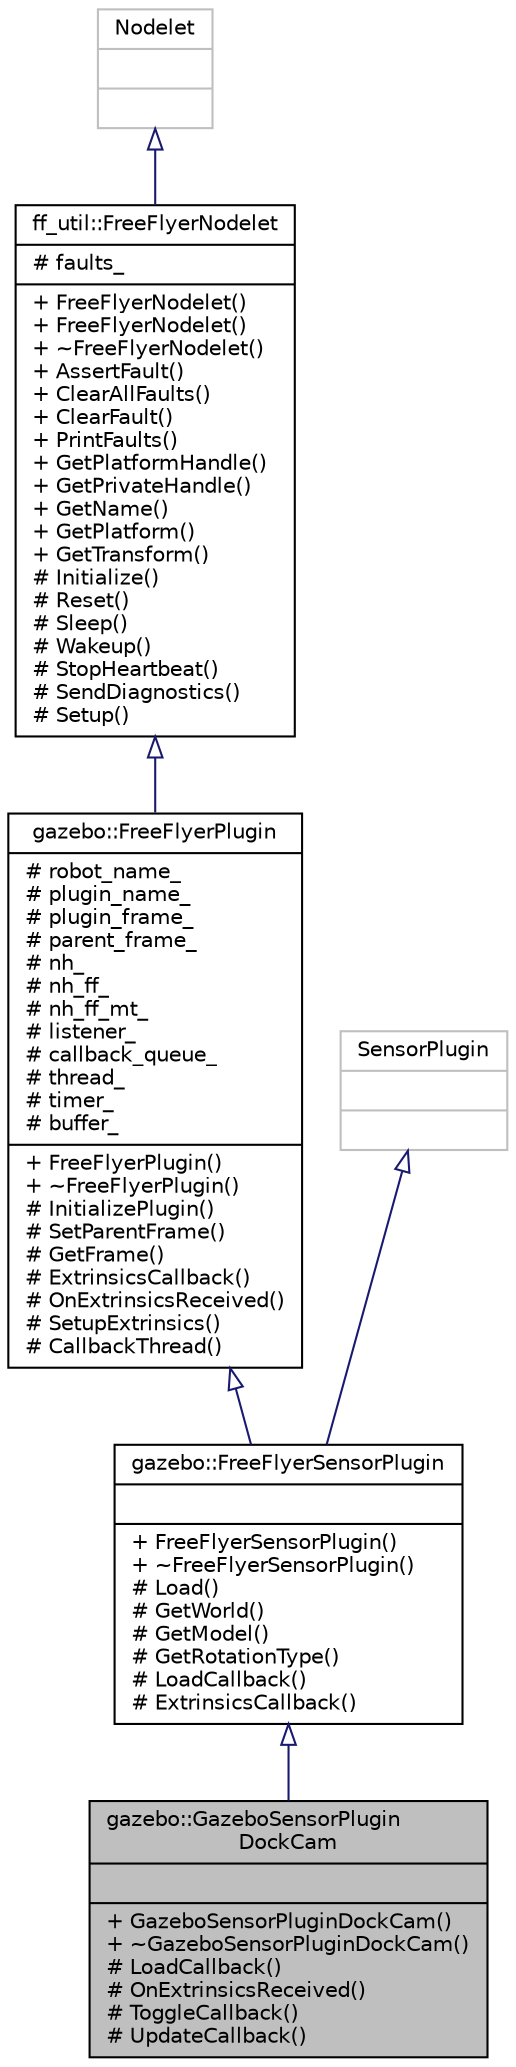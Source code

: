 digraph "gazebo::GazeboSensorPluginDockCam"
{
 // LATEX_PDF_SIZE
  edge [fontname="Helvetica",fontsize="10",labelfontname="Helvetica",labelfontsize="10"];
  node [fontname="Helvetica",fontsize="10",shape=record];
  Node1 [label="{gazebo::GazeboSensorPlugin\lDockCam\n||+ GazeboSensorPluginDockCam()\l+ ~GazeboSensorPluginDockCam()\l# LoadCallback()\l# OnExtrinsicsReceived()\l# ToggleCallback()\l# UpdateCallback()\l}",height=0.2,width=0.4,color="black", fillcolor="grey75", style="filled", fontcolor="black",tooltip=" "];
  Node2 -> Node1 [dir="back",color="midnightblue",fontsize="10",style="solid",arrowtail="onormal",fontname="Helvetica"];
  Node2 [label="{gazebo::FreeFlyerSensorPlugin\n||+ FreeFlyerSensorPlugin()\l+ ~FreeFlyerSensorPlugin()\l# Load()\l# GetWorld()\l# GetModel()\l# GetRotationType()\l# LoadCallback()\l# ExtrinsicsCallback()\l}",height=0.2,width=0.4,color="black", fillcolor="white", style="filled",URL="$classgazebo_1_1FreeFlyerSensorPlugin.html",tooltip=" "];
  Node3 -> Node2 [dir="back",color="midnightblue",fontsize="10",style="solid",arrowtail="onormal",fontname="Helvetica"];
  Node3 [label="{gazebo::FreeFlyerPlugin\n|# robot_name_\l# plugin_name_\l# plugin_frame_\l# parent_frame_\l# nh_\l# nh_ff_\l# nh_ff_mt_\l# listener_\l# callback_queue_\l# thread_\l# timer_\l# buffer_\l|+ FreeFlyerPlugin()\l+ ~FreeFlyerPlugin()\l# InitializePlugin()\l# SetParentFrame()\l# GetFrame()\l# ExtrinsicsCallback()\l# OnExtrinsicsReceived()\l# SetupExtrinsics()\l# CallbackThread()\l}",height=0.2,width=0.4,color="black", fillcolor="white", style="filled",URL="$classgazebo_1_1FreeFlyerPlugin.html",tooltip=" "];
  Node4 -> Node3 [dir="back",color="midnightblue",fontsize="10",style="solid",arrowtail="onormal",fontname="Helvetica"];
  Node4 [label="{ff_util::FreeFlyerNodelet\n|# faults_\l|+ FreeFlyerNodelet()\l+ FreeFlyerNodelet()\l+ ~FreeFlyerNodelet()\l+ AssertFault()\l+ ClearAllFaults()\l+ ClearFault()\l+ PrintFaults()\l+ GetPlatformHandle()\l+ GetPrivateHandle()\l+ GetName()\l+ GetPlatform()\l+ GetTransform()\l# Initialize()\l# Reset()\l# Sleep()\l# Wakeup()\l# StopHeartbeat()\l# SendDiagnostics()\l# Setup()\l}",height=0.2,width=0.4,color="black", fillcolor="white", style="filled",URL="$classff__util_1_1FreeFlyerNodelet.html",tooltip=" "];
  Node5 -> Node4 [dir="back",color="midnightblue",fontsize="10",style="solid",arrowtail="onormal",fontname="Helvetica"];
  Node5 [label="{Nodelet\n||}",height=0.2,width=0.4,color="grey75", fillcolor="white", style="filled",tooltip=" "];
  Node6 -> Node2 [dir="back",color="midnightblue",fontsize="10",style="solid",arrowtail="onormal",fontname="Helvetica"];
  Node6 [label="{SensorPlugin\n||}",height=0.2,width=0.4,color="grey75", fillcolor="white", style="filled",tooltip=" "];
}
